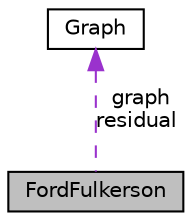 digraph "FordFulkerson"
{
  edge [fontname="Helvetica",fontsize="10",labelfontname="Helvetica",labelfontsize="10"];
  node [fontname="Helvetica",fontsize="10",shape=record];
  Node1 [label="FordFulkerson",height=0.2,width=0.4,color="black", fillcolor="grey75", style="filled", fontcolor="black"];
  Node2 -> Node1 [dir="back",color="darkorchid3",fontsize="10",style="dashed",label=" graph\nresidual" ,fontname="Helvetica"];
  Node2 [label="Graph",height=0.2,width=0.4,color="black", fillcolor="white", style="filled",URL="$classGraph.html"];
}

